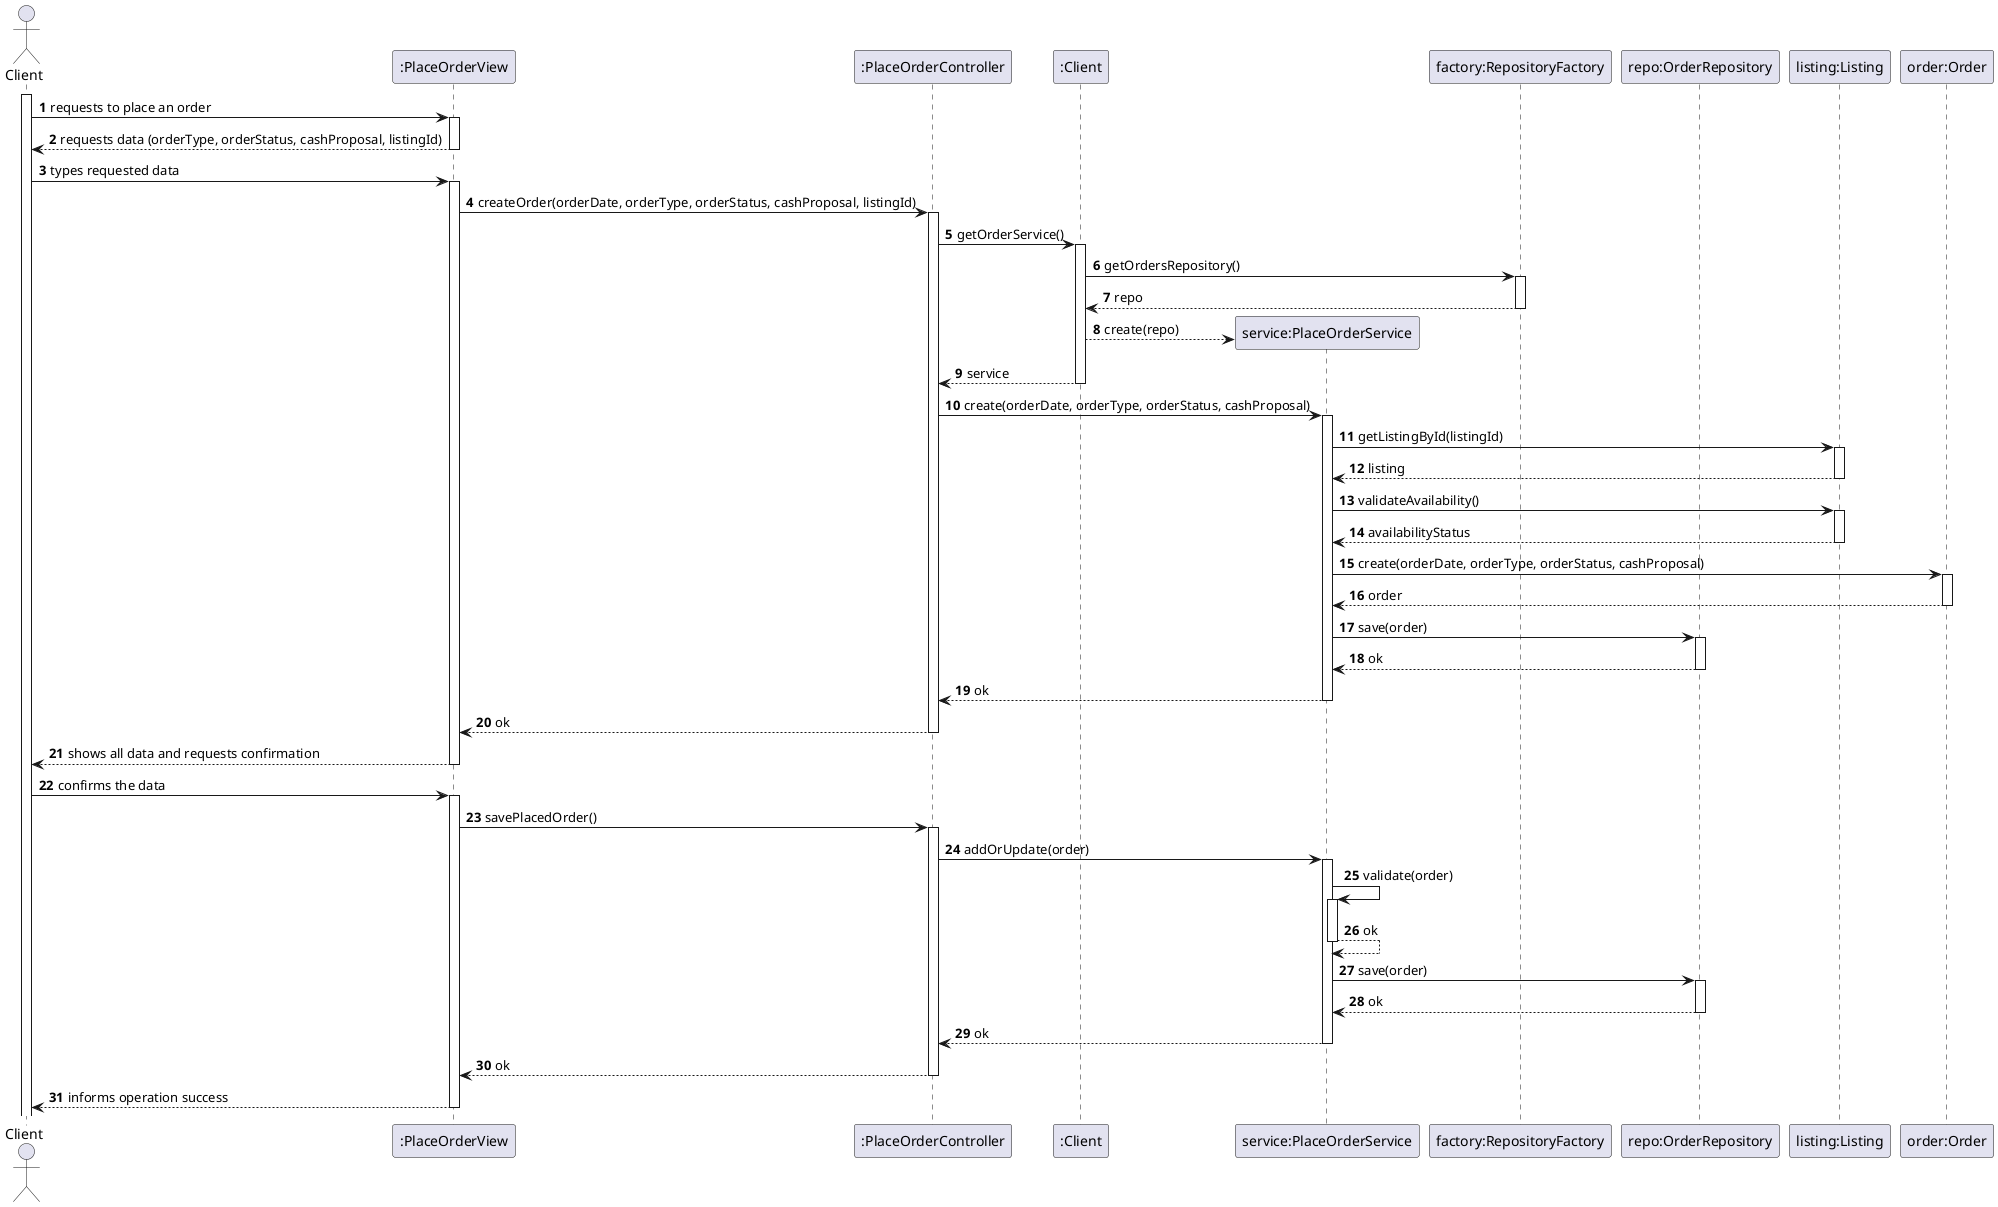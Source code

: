 @startuml
'https://plantuml.com/sequence-diagram

autoactivate on
autonumber

actor "Client" as User
participant ":PlaceOrderView" as System
participant ":PlaceOrderController" as Ctrl
participant ":Client" as Client
participant "service:PlaceOrderService" as Service
participant "factory:RepositoryFactory" as Factory
participant "repo:OrderRepository" as Repo
participant "listing:Listing" as Listing
participant "order:Order" as Order

activate User

User -> System: requests to place an order
System --> User: requests data (orderType, orderStatus, cashProposal, listingId)
User -> System: types requested data
System -> Ctrl: createOrder(orderDate, orderType, orderStatus, cashProposal, listingId)
Ctrl -> Client: getOrderService()
Client -> Factory: getOrdersRepository()
Factory --> Client: repo
Client --> Service**: create(repo)
Client --> Ctrl: service

Ctrl -> Service: create(orderDate, orderType, orderStatus, cashProposal)
Service -> Listing: getListingById(listingId)
Listing --> Service: listing
Service -> Listing: validateAvailability()
Listing --> Service: availabilityStatus

Service -> Order: create(orderDate, orderType, orderStatus, cashProposal)
Order --> Service: order
Service -> Repo: save(order)
Repo --> Service: ok
Service --> Ctrl: ok
Ctrl --> System: ok
System --> User: shows all data and requests confirmation
User -> System: confirms the data
System -> Ctrl: savePlacedOrder()
Ctrl -> Service: addOrUpdate(order)
Service -> Service : validate(order)
Service --> Service : ok
Service -> Repo: save(order)
Repo --> Service : ok
Service --> Ctrl: ok
Ctrl --> System: ok
System --> User: informs operation success
@enduml